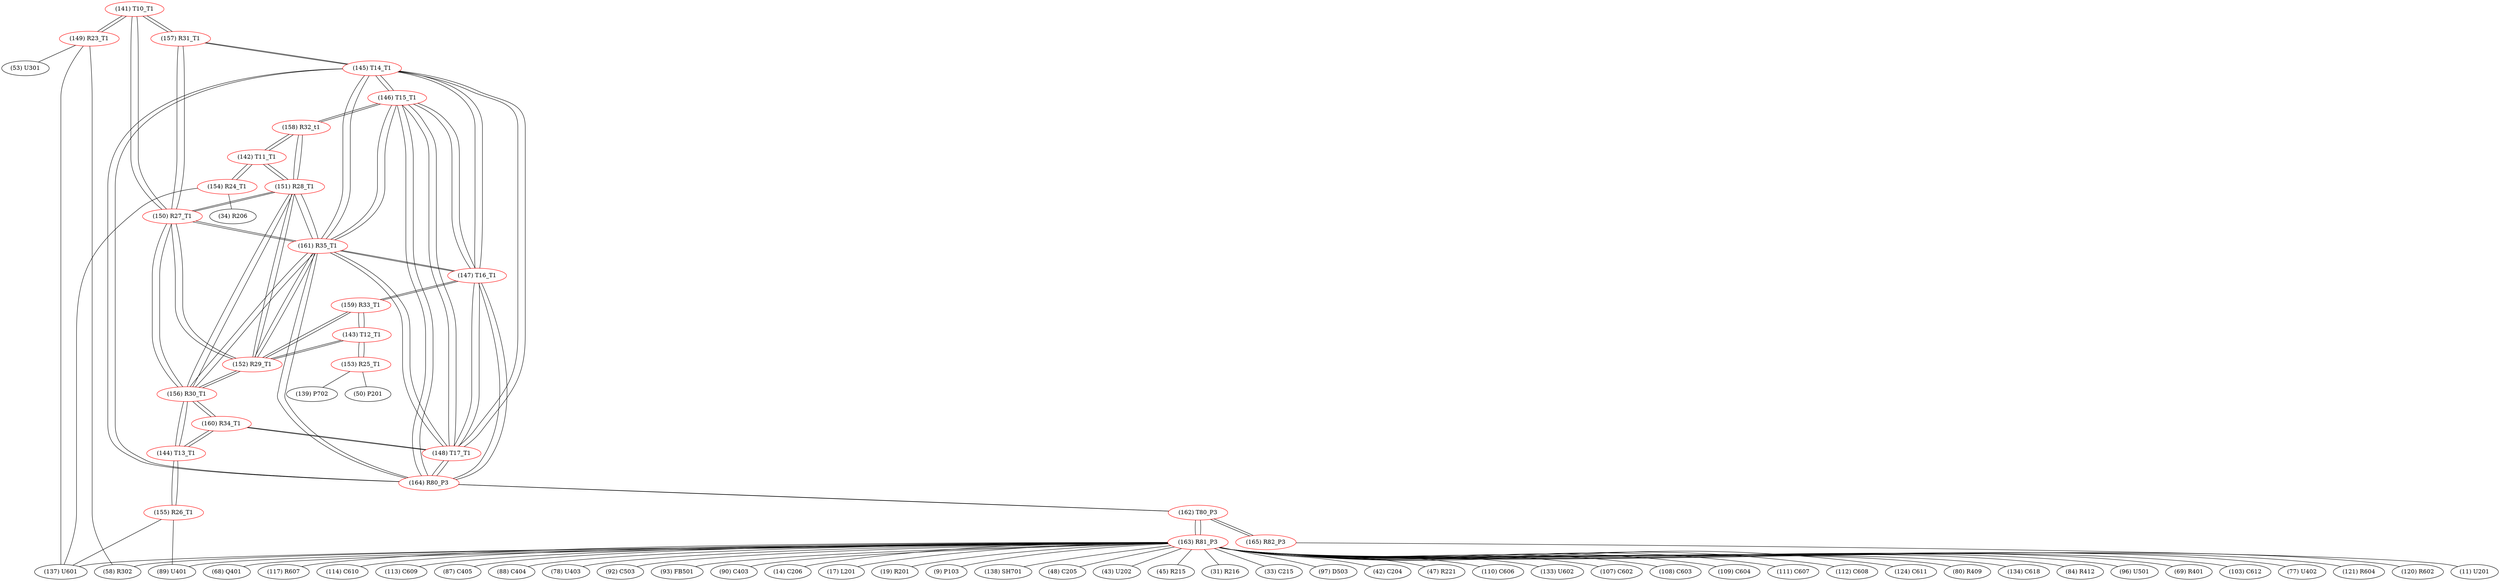 graph {
	141 [label="(141) T10_T1" color=red]
	149 [label="(149) R23_T1"]
	157 [label="(157) R31_T1"]
	150 [label="(150) R27_T1"]
	142 [label="(142) T11_T1" color=red]
	154 [label="(154) R24_T1"]
	151 [label="(151) R28_T1"]
	158 [label="(158) R32_t1"]
	143 [label="(143) T12_T1" color=red]
	159 [label="(159) R33_T1"]
	152 [label="(152) R29_T1"]
	153 [label="(153) R25_T1"]
	144 [label="(144) T13_T1" color=red]
	156 [label="(156) R30_T1"]
	160 [label="(160) R34_T1"]
	155 [label="(155) R26_T1"]
	145 [label="(145) T14_T1" color=red]
	157 [label="(157) R31_T1"]
	164 [label="(164) R80_P3"]
	148 [label="(148) T17_T1"]
	161 [label="(161) R35_T1"]
	147 [label="(147) T16_T1"]
	146 [label="(146) T15_T1"]
	146 [label="(146) T15_T1" color=red]
	158 [label="(158) R32_t1"]
	164 [label="(164) R80_P3"]
	148 [label="(148) T17_T1"]
	161 [label="(161) R35_T1"]
	147 [label="(147) T16_T1"]
	145 [label="(145) T14_T1"]
	147 [label="(147) T16_T1" color=red]
	159 [label="(159) R33_T1"]
	164 [label="(164) R80_P3"]
	148 [label="(148) T17_T1"]
	161 [label="(161) R35_T1"]
	146 [label="(146) T15_T1"]
	145 [label="(145) T14_T1"]
	148 [label="(148) T17_T1" color=red]
	160 [label="(160) R34_T1"]
	164 [label="(164) R80_P3"]
	161 [label="(161) R35_T1"]
	147 [label="(147) T16_T1"]
	146 [label="(146) T15_T1"]
	145 [label="(145) T14_T1"]
	149 [label="(149) R23_T1" color=red]
	53 [label="(53) U301"]
	137 [label="(137) U601"]
	58 [label="(58) R302"]
	141 [label="(141) T10_T1"]
	150 [label="(150) R27_T1" color=red]
	156 [label="(156) R30_T1"]
	161 [label="(161) R35_T1"]
	152 [label="(152) R29_T1"]
	151 [label="(151) R28_T1"]
	141 [label="(141) T10_T1"]
	157 [label="(157) R31_T1"]
	151 [label="(151) R28_T1" color=red]
	156 [label="(156) R30_T1"]
	161 [label="(161) R35_T1"]
	152 [label="(152) R29_T1"]
	150 [label="(150) R27_T1"]
	142 [label="(142) T11_T1"]
	158 [label="(158) R32_t1"]
	152 [label="(152) R29_T1" color=red]
	156 [label="(156) R30_T1"]
	161 [label="(161) R35_T1"]
	151 [label="(151) R28_T1"]
	150 [label="(150) R27_T1"]
	159 [label="(159) R33_T1"]
	143 [label="(143) T12_T1"]
	153 [label="(153) R25_T1" color=red]
	139 [label="(139) P702"]
	50 [label="(50) P201"]
	143 [label="(143) T12_T1"]
	154 [label="(154) R24_T1" color=red]
	34 [label="(34) R206"]
	137 [label="(137) U601"]
	142 [label="(142) T11_T1"]
	155 [label="(155) R26_T1" color=red]
	137 [label="(137) U601"]
	89 [label="(89) U401"]
	144 [label="(144) T13_T1"]
	156 [label="(156) R30_T1" color=red]
	161 [label="(161) R35_T1"]
	152 [label="(152) R29_T1"]
	151 [label="(151) R28_T1"]
	150 [label="(150) R27_T1"]
	160 [label="(160) R34_T1"]
	144 [label="(144) T13_T1"]
	157 [label="(157) R31_T1" color=red]
	141 [label="(141) T10_T1"]
	150 [label="(150) R27_T1"]
	145 [label="(145) T14_T1"]
	158 [label="(158) R32_t1" color=red]
	146 [label="(146) T15_T1"]
	142 [label="(142) T11_T1"]
	151 [label="(151) R28_T1"]
	159 [label="(159) R33_T1" color=red]
	147 [label="(147) T16_T1"]
	152 [label="(152) R29_T1"]
	143 [label="(143) T12_T1"]
	160 [label="(160) R34_T1" color=red]
	148 [label="(148) T17_T1"]
	156 [label="(156) R30_T1"]
	144 [label="(144) T13_T1"]
	161 [label="(161) R35_T1" color=red]
	156 [label="(156) R30_T1"]
	152 [label="(152) R29_T1"]
	151 [label="(151) R28_T1"]
	150 [label="(150) R27_T1"]
	164 [label="(164) R80_P3"]
	148 [label="(148) T17_T1"]
	147 [label="(147) T16_T1"]
	146 [label="(146) T15_T1"]
	145 [label="(145) T14_T1"]
	162 [label="(162) T80_P3" color=red]
	163 [label="(163) R81_P3"]
	165 [label="(165) R82_P3"]
	164 [label="(164) R80_P3"]
	163 [label="(163) R81_P3" color=red]
	96 [label="(96) U501"]
	69 [label="(69) R401"]
	103 [label="(103) C612"]
	77 [label="(77) U402"]
	121 [label="(121) R604"]
	120 [label="(120) R602"]
	68 [label="(68) Q401"]
	117 [label="(117) R607"]
	114 [label="(114) C610"]
	113 [label="(113) C609"]
	87 [label="(87) C405"]
	88 [label="(88) C404"]
	78 [label="(78) U403"]
	92 [label="(92) C503"]
	93 [label="(93) FB501"]
	89 [label="(89) U401"]
	90 [label="(90) C403"]
	14 [label="(14) C206"]
	17 [label="(17) L201"]
	19 [label="(19) R201"]
	9 [label="(9) P103"]
	138 [label="(138) SH701"]
	58 [label="(58) R302"]
	48 [label="(48) C205"]
	43 [label="(43) U202"]
	45 [label="(45) R215"]
	31 [label="(31) R216"]
	33 [label="(33) C215"]
	97 [label="(97) D503"]
	42 [label="(42) C204"]
	47 [label="(47) R221"]
	110 [label="(110) C606"]
	133 [label="(133) U602"]
	107 [label="(107) C602"]
	108 [label="(108) C603"]
	109 [label="(109) C604"]
	137 [label="(137) U601"]
	111 [label="(111) C607"]
	112 [label="(112) C608"]
	124 [label="(124) C611"]
	80 [label="(80) R409"]
	134 [label="(134) C618"]
	84 [label="(84) R412"]
	162 [label="(162) T80_P3"]
	164 [label="(164) R80_P3" color=red]
	148 [label="(148) T17_T1"]
	161 [label="(161) R35_T1"]
	147 [label="(147) T16_T1"]
	146 [label="(146) T15_T1"]
	145 [label="(145) T14_T1"]
	162 [label="(162) T80_P3"]
	165 [label="(165) R82_P3" color=red]
	11 [label="(11) U201"]
	162 [label="(162) T80_P3"]
	141 -- 149
	141 -- 157
	141 -- 150
	142 -- 154
	142 -- 151
	142 -- 158
	143 -- 159
	143 -- 152
	143 -- 153
	144 -- 156
	144 -- 160
	144 -- 155
	145 -- 157
	145 -- 164
	145 -- 148
	145 -- 161
	145 -- 147
	145 -- 146
	146 -- 158
	146 -- 164
	146 -- 148
	146 -- 161
	146 -- 147
	146 -- 145
	147 -- 159
	147 -- 164
	147 -- 148
	147 -- 161
	147 -- 146
	147 -- 145
	148 -- 160
	148 -- 164
	148 -- 161
	148 -- 147
	148 -- 146
	148 -- 145
	149 -- 53
	149 -- 137
	149 -- 58
	149 -- 141
	150 -- 156
	150 -- 161
	150 -- 152
	150 -- 151
	150 -- 141
	150 -- 157
	151 -- 156
	151 -- 161
	151 -- 152
	151 -- 150
	151 -- 142
	151 -- 158
	152 -- 156
	152 -- 161
	152 -- 151
	152 -- 150
	152 -- 159
	152 -- 143
	153 -- 139
	153 -- 50
	153 -- 143
	154 -- 34
	154 -- 137
	154 -- 142
	155 -- 137
	155 -- 89
	155 -- 144
	156 -- 161
	156 -- 152
	156 -- 151
	156 -- 150
	156 -- 160
	156 -- 144
	157 -- 141
	157 -- 150
	157 -- 145
	158 -- 146
	158 -- 142
	158 -- 151
	159 -- 147
	159 -- 152
	159 -- 143
	160 -- 148
	160 -- 156
	160 -- 144
	161 -- 156
	161 -- 152
	161 -- 151
	161 -- 150
	161 -- 164
	161 -- 148
	161 -- 147
	161 -- 146
	161 -- 145
	162 -- 163
	162 -- 165
	162 -- 164
	163 -- 96
	163 -- 69
	163 -- 103
	163 -- 77
	163 -- 121
	163 -- 120
	163 -- 68
	163 -- 117
	163 -- 114
	163 -- 113
	163 -- 87
	163 -- 88
	163 -- 78
	163 -- 92
	163 -- 93
	163 -- 89
	163 -- 90
	163 -- 14
	163 -- 17
	163 -- 19
	163 -- 9
	163 -- 138
	163 -- 58
	163 -- 48
	163 -- 43
	163 -- 45
	163 -- 31
	163 -- 33
	163 -- 97
	163 -- 42
	163 -- 47
	163 -- 110
	163 -- 133
	163 -- 107
	163 -- 108
	163 -- 109
	163 -- 137
	163 -- 111
	163 -- 112
	163 -- 124
	163 -- 80
	163 -- 134
	163 -- 84
	163 -- 162
	164 -- 148
	164 -- 161
	164 -- 147
	164 -- 146
	164 -- 145
	164 -- 162
	165 -- 11
	165 -- 162
}